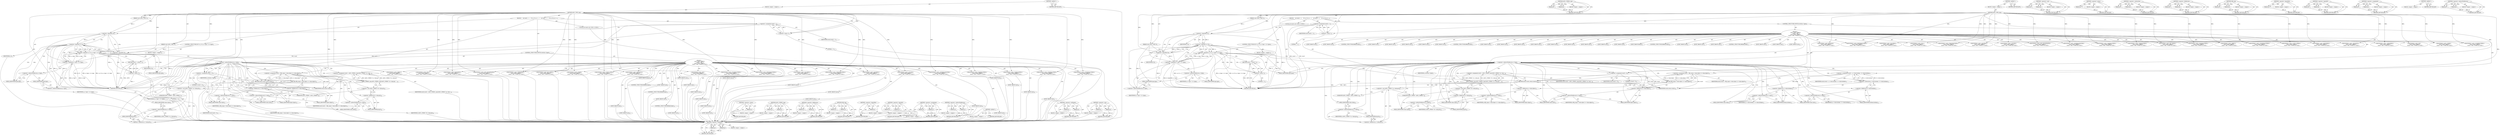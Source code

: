 digraph "&lt;operator&gt;.indirectFieldAccess" {
vulnerable_158 [label=<(METHOD,&lt;operator&gt;.notEquals)>];
vulnerable_159 [label=<(PARAM,p1)>];
vulnerable_160 [label=<(PARAM,p2)>];
vulnerable_161 [label=<(BLOCK,&lt;empty&gt;,&lt;empty&gt;)>];
vulnerable_162 [label=<(METHOD_RETURN,ANY)>];
vulnerable_183 [label=<(METHOD,&lt;operator&gt;.cast)>];
vulnerable_184 [label=<(PARAM,p1)>];
vulnerable_185 [label=<(PARAM,p2)>];
vulnerable_186 [label=<(BLOCK,&lt;empty&gt;,&lt;empty&gt;)>];
vulnerable_187 [label=<(METHOD_RETURN,ANY)>];
vulnerable_6 [label=<(METHOD,&lt;global&gt;)<SUB>1</SUB>>];
vulnerable_7 [label=<(BLOCK,&lt;empty&gt;,&lt;empty&gt;)<SUB>1</SUB>>];
vulnerable_8 [label=<(METHOD,ASN1_TYPE_cmp)<SUB>1</SUB>>];
vulnerable_9 [label=<(PARAM,const ASN1_TYPE *a)<SUB>1</SUB>>];
vulnerable_10 [label=<(PARAM,const ASN1_TYPE *b)<SUB>1</SUB>>];
vulnerable_11 [label=<(BLOCK,{
    int result = -1;

    if (!a || !b || a-&gt;...,{
    int result = -1;

    if (!a || !b || a-&gt;...)<SUB>2</SUB>>];
vulnerable_12 [label="<(LOCAL,int result: int)<SUB>3</SUB>>"];
vulnerable_13 [label=<(&lt;operator&gt;.assignment,result = -1)<SUB>3</SUB>>];
vulnerable_14 [label=<(IDENTIFIER,result,result = -1)<SUB>3</SUB>>];
vulnerable_15 [label=<(&lt;operator&gt;.minus,-1)<SUB>3</SUB>>];
vulnerable_16 [label=<(LITERAL,1,-1)<SUB>3</SUB>>];
vulnerable_17 [label=<(CONTROL_STRUCTURE,IF,if (!a || !b || a-&gt;type != b-&gt;type))<SUB>5</SUB>>];
vulnerable_18 [label=<(&lt;operator&gt;.logicalOr,!a || !b || a-&gt;type != b-&gt;type)<SUB>5</SUB>>];
vulnerable_19 [label=<(&lt;operator&gt;.logicalOr,!a || !b)<SUB>5</SUB>>];
vulnerable_20 [label=<(&lt;operator&gt;.logicalNot,!a)<SUB>5</SUB>>];
vulnerable_21 [label=<(IDENTIFIER,a,!a)<SUB>5</SUB>>];
vulnerable_22 [label=<(&lt;operator&gt;.logicalNot,!b)<SUB>5</SUB>>];
vulnerable_23 [label=<(IDENTIFIER,b,!b)<SUB>5</SUB>>];
vulnerable_24 [label=<(&lt;operator&gt;.notEquals,a-&gt;type != b-&gt;type)<SUB>5</SUB>>];
vulnerable_25 [label=<(&lt;operator&gt;.indirectFieldAccess,a-&gt;type)<SUB>5</SUB>>];
vulnerable_26 [label=<(IDENTIFIER,a,a-&gt;type != b-&gt;type)<SUB>5</SUB>>];
vulnerable_27 [label=<(FIELD_IDENTIFIER,type,type)<SUB>5</SUB>>];
vulnerable_28 [label=<(&lt;operator&gt;.indirectFieldAccess,b-&gt;type)<SUB>5</SUB>>];
vulnerable_29 [label=<(IDENTIFIER,b,a-&gt;type != b-&gt;type)<SUB>5</SUB>>];
vulnerable_30 [label=<(FIELD_IDENTIFIER,type,type)<SUB>5</SUB>>];
vulnerable_31 [label=<(BLOCK,&lt;empty&gt;,&lt;empty&gt;)<SUB>6</SUB>>];
vulnerable_32 [label=<(RETURN,return -1;,return -1;)<SUB>6</SUB>>];
vulnerable_33 [label=<(&lt;operator&gt;.minus,-1)<SUB>6</SUB>>];
vulnerable_34 [label=<(LITERAL,1,-1)<SUB>6</SUB>>];
vulnerable_35 [label=<(CONTROL_STRUCTURE,SWITCH,switch(a-&gt;type))<SUB>8</SUB>>];
vulnerable_36 [label=<(&lt;operator&gt;.indirectFieldAccess,a-&gt;type)<SUB>8</SUB>>];
vulnerable_37 [label=<(IDENTIFIER,a,switch(a-&gt;type))<SUB>8</SUB>>];
vulnerable_38 [label=<(FIELD_IDENTIFIER,type,type)<SUB>8</SUB>>];
vulnerable_39 [label="<(BLOCK,{
     case V_ASN1_OBJECT:
         result = OB...,{
     case V_ASN1_OBJECT:
         result = OB...)<SUB>8</SUB>>"];
vulnerable_40 [label=<(JUMP_TARGET,case)<SUB>9</SUB>>];
vulnerable_41 [label="<(IDENTIFIER,V_ASN1_OBJECT,{
     case V_ASN1_OBJECT:
         result = OB...)<SUB>9</SUB>>"];
vulnerable_42 [label=<(&lt;operator&gt;.assignment,result = OBJ_cmp(a-&gt;value.object, b-&gt;value.object))<SUB>10</SUB>>];
vulnerable_43 [label=<(IDENTIFIER,result,result = OBJ_cmp(a-&gt;value.object, b-&gt;value.object))<SUB>10</SUB>>];
vulnerable_44 [label=<(OBJ_cmp,OBJ_cmp(a-&gt;value.object, b-&gt;value.object))<SUB>10</SUB>>];
vulnerable_45 [label=<(&lt;operator&gt;.fieldAccess,a-&gt;value.object)<SUB>10</SUB>>];
vulnerable_46 [label=<(&lt;operator&gt;.indirectFieldAccess,a-&gt;value)<SUB>10</SUB>>];
vulnerable_47 [label=<(IDENTIFIER,a,OBJ_cmp(a-&gt;value.object, b-&gt;value.object))<SUB>10</SUB>>];
vulnerable_48 [label=<(FIELD_IDENTIFIER,value,value)<SUB>10</SUB>>];
vulnerable_49 [label=<(FIELD_IDENTIFIER,object,object)<SUB>10</SUB>>];
vulnerable_50 [label=<(&lt;operator&gt;.fieldAccess,b-&gt;value.object)<SUB>10</SUB>>];
vulnerable_51 [label=<(&lt;operator&gt;.indirectFieldAccess,b-&gt;value)<SUB>10</SUB>>];
vulnerable_52 [label=<(IDENTIFIER,b,OBJ_cmp(a-&gt;value.object, b-&gt;value.object))<SUB>10</SUB>>];
vulnerable_53 [label=<(FIELD_IDENTIFIER,value,value)<SUB>10</SUB>>];
vulnerable_54 [label=<(FIELD_IDENTIFIER,object,object)<SUB>10</SUB>>];
vulnerable_55 [label=<(CONTROL_STRUCTURE,BREAK,break;)<SUB>11</SUB>>];
vulnerable_56 [label=<(JUMP_TARGET,case)<SUB>12</SUB>>];
vulnerable_57 [label="<(IDENTIFIER,V_ASN1_NULL,{
     case V_ASN1_OBJECT:
         result = OB...)<SUB>12</SUB>>"];
vulnerable_58 [label=<(&lt;operator&gt;.assignment,result = 0)<SUB>13</SUB>>];
vulnerable_59 [label=<(IDENTIFIER,result,result = 0)<SUB>13</SUB>>];
vulnerable_60 [label=<(LITERAL,0,result = 0)<SUB>13</SUB>>];
vulnerable_61 [label=<(CONTROL_STRUCTURE,BREAK,break;)<SUB>14</SUB>>];
vulnerable_62 [label=<(JUMP_TARGET,case)<SUB>15</SUB>>];
vulnerable_63 [label="<(IDENTIFIER,V_ASN1_NEG_ENUMERATED,{
     case V_ASN1_OBJECT:
         result = OB...)<SUB>15</SUB>>"];
vulnerable_64 [label=<(JUMP_TARGET,case)<SUB>16</SUB>>];
vulnerable_65 [label="<(IDENTIFIER,V_ASN1_BIT_STRING,{
     case V_ASN1_OBJECT:
         result = OB...)<SUB>16</SUB>>"];
vulnerable_66 [label=<(JUMP_TARGET,case)<SUB>17</SUB>>];
vulnerable_67 [label="<(IDENTIFIER,V_ASN1_OCTET_STRING,{
     case V_ASN1_OBJECT:
         result = OB...)<SUB>17</SUB>>"];
vulnerable_68 [label=<(JUMP_TARGET,case)<SUB>18</SUB>>];
vulnerable_69 [label="<(IDENTIFIER,V_ASN1_SEQUENCE,{
     case V_ASN1_OBJECT:
         result = OB...)<SUB>18</SUB>>"];
vulnerable_70 [label=<(JUMP_TARGET,case)<SUB>19</SUB>>];
vulnerable_71 [label="<(IDENTIFIER,V_ASN1_SET,{
     case V_ASN1_OBJECT:
         result = OB...)<SUB>19</SUB>>"];
vulnerable_72 [label=<(JUMP_TARGET,case)<SUB>20</SUB>>];
vulnerable_73 [label="<(IDENTIFIER,V_ASN1_NUMERICSTRING,{
     case V_ASN1_OBJECT:
         result = OB...)<SUB>20</SUB>>"];
vulnerable_74 [label=<(JUMP_TARGET,case)<SUB>21</SUB>>];
vulnerable_75 [label="<(IDENTIFIER,V_ASN1_PRINTABLESTRING,{
     case V_ASN1_OBJECT:
         result = OB...)<SUB>21</SUB>>"];
vulnerable_76 [label=<(JUMP_TARGET,case)<SUB>22</SUB>>];
vulnerable_77 [label="<(IDENTIFIER,V_ASN1_T61STRING,{
     case V_ASN1_OBJECT:
         result = OB...)<SUB>22</SUB>>"];
vulnerable_78 [label=<(JUMP_TARGET,case)<SUB>23</SUB>>];
vulnerable_79 [label="<(IDENTIFIER,V_ASN1_VIDEOTEXSTRING,{
     case V_ASN1_OBJECT:
         result = OB...)<SUB>23</SUB>>"];
vulnerable_80 [label=<(JUMP_TARGET,case)<SUB>24</SUB>>];
vulnerable_81 [label="<(IDENTIFIER,V_ASN1_IA5STRING,{
     case V_ASN1_OBJECT:
         result = OB...)<SUB>24</SUB>>"];
vulnerable_82 [label=<(JUMP_TARGET,case)<SUB>25</SUB>>];
vulnerable_83 [label="<(IDENTIFIER,V_ASN1_UTCTIME,{
     case V_ASN1_OBJECT:
         result = OB...)<SUB>25</SUB>>"];
vulnerable_84 [label=<(JUMP_TARGET,case)<SUB>26</SUB>>];
vulnerable_85 [label="<(IDENTIFIER,V_ASN1_GENERALIZEDTIME,{
     case V_ASN1_OBJECT:
         result = OB...)<SUB>26</SUB>>"];
vulnerable_86 [label=<(JUMP_TARGET,case)<SUB>27</SUB>>];
vulnerable_87 [label="<(IDENTIFIER,V_ASN1_GRAPHICSTRING,{
     case V_ASN1_OBJECT:
         result = OB...)<SUB>27</SUB>>"];
vulnerable_88 [label=<(JUMP_TARGET,case)<SUB>28</SUB>>];
vulnerable_89 [label="<(IDENTIFIER,V_ASN1_VISIBLESTRING,{
     case V_ASN1_OBJECT:
         result = OB...)<SUB>28</SUB>>"];
vulnerable_90 [label=<(JUMP_TARGET,case)<SUB>29</SUB>>];
vulnerable_91 [label="<(IDENTIFIER,V_ASN1_GENERALSTRING,{
     case V_ASN1_OBJECT:
         result = OB...)<SUB>29</SUB>>"];
vulnerable_92 [label=<(JUMP_TARGET,case)<SUB>30</SUB>>];
vulnerable_93 [label="<(IDENTIFIER,V_ASN1_UNIVERSALSTRING,{
     case V_ASN1_OBJECT:
         result = OB...)<SUB>30</SUB>>"];
vulnerable_94 [label=<(JUMP_TARGET,case)<SUB>31</SUB>>];
vulnerable_95 [label="<(IDENTIFIER,V_ASN1_BMPSTRING,{
     case V_ASN1_OBJECT:
         result = OB...)<SUB>31</SUB>>"];
vulnerable_96 [label=<(JUMP_TARGET,case)<SUB>32</SUB>>];
vulnerable_97 [label="<(IDENTIFIER,V_ASN1_UTF8STRING,{
     case V_ASN1_OBJECT:
         result = OB...)<SUB>32</SUB>>"];
vulnerable_98 [label=<(JUMP_TARGET,case)<SUB>33</SUB>>];
vulnerable_99 [label="<(IDENTIFIER,V_ASN1_OTHER,{
     case V_ASN1_OBJECT:
         result = OB...)<SUB>33</SUB>>"];
vulnerable_100 [label=<(JUMP_TARGET,default)<SUB>34</SUB>>];
vulnerable_101 [label=<(&lt;operator&gt;.assignment,result = ASN1_STRING_cmp((ASN1_STRING *)a-&gt;valu...)<SUB>35</SUB>>];
vulnerable_102 [label=<(IDENTIFIER,result,result = ASN1_STRING_cmp((ASN1_STRING *)a-&gt;valu...)<SUB>35</SUB>>];
vulnerable_103 [label=<(ASN1_STRING_cmp,ASN1_STRING_cmp((ASN1_STRING *)a-&gt;value.ptr,
  ...)<SUB>35</SUB>>];
vulnerable_104 [label=<(&lt;operator&gt;.cast,(ASN1_STRING *)a-&gt;value.ptr)<SUB>35</SUB>>];
vulnerable_105 [label=<(UNKNOWN,ASN1_STRING *,ASN1_STRING *)<SUB>35</SUB>>];
vulnerable_106 [label=<(&lt;operator&gt;.fieldAccess,a-&gt;value.ptr)<SUB>35</SUB>>];
vulnerable_107 [label=<(&lt;operator&gt;.indirectFieldAccess,a-&gt;value)<SUB>35</SUB>>];
vulnerable_108 [label=<(IDENTIFIER,a,(ASN1_STRING *)a-&gt;value.ptr)<SUB>35</SUB>>];
vulnerable_109 [label=<(FIELD_IDENTIFIER,value,value)<SUB>35</SUB>>];
vulnerable_110 [label=<(FIELD_IDENTIFIER,ptr,ptr)<SUB>35</SUB>>];
vulnerable_111 [label=<(&lt;operator&gt;.cast,(ASN1_STRING *)b-&gt;value.ptr)<SUB>36</SUB>>];
vulnerable_112 [label=<(UNKNOWN,ASN1_STRING *,ASN1_STRING *)<SUB>36</SUB>>];
vulnerable_113 [label=<(&lt;operator&gt;.fieldAccess,b-&gt;value.ptr)<SUB>36</SUB>>];
vulnerable_114 [label=<(&lt;operator&gt;.indirectFieldAccess,b-&gt;value)<SUB>36</SUB>>];
vulnerable_115 [label=<(IDENTIFIER,b,(ASN1_STRING *)b-&gt;value.ptr)<SUB>36</SUB>>];
vulnerable_116 [label=<(FIELD_IDENTIFIER,value,value)<SUB>36</SUB>>];
vulnerable_117 [label=<(FIELD_IDENTIFIER,ptr,ptr)<SUB>36</SUB>>];
vulnerable_118 [label=<(CONTROL_STRUCTURE,BREAK,break;)<SUB>37</SUB>>];
vulnerable_119 [label=<(RETURN,return result;,return result;)<SUB>40</SUB>>];
vulnerable_120 [label=<(IDENTIFIER,result,return result;)<SUB>40</SUB>>];
vulnerable_121 [label=<(METHOD_RETURN,int)<SUB>1</SUB>>];
vulnerable_123 [label=<(METHOD_RETURN,ANY)<SUB>1</SUB>>];
vulnerable_145 [label=<(METHOD,&lt;operator&gt;.minus)>];
vulnerable_146 [label=<(PARAM,p1)>];
vulnerable_147 [label=<(BLOCK,&lt;empty&gt;,&lt;empty&gt;)>];
vulnerable_148 [label=<(METHOD_RETURN,ANY)>];
vulnerable_178 [label=<(METHOD,ASN1_STRING_cmp)>];
vulnerable_179 [label=<(PARAM,p1)>];
vulnerable_180 [label=<(PARAM,p2)>];
vulnerable_181 [label=<(BLOCK,&lt;empty&gt;,&lt;empty&gt;)>];
vulnerable_182 [label=<(METHOD_RETURN,ANY)>];
vulnerable_173 [label=<(METHOD,&lt;operator&gt;.fieldAccess)>];
vulnerable_174 [label=<(PARAM,p1)>];
vulnerable_175 [label=<(PARAM,p2)>];
vulnerable_176 [label=<(BLOCK,&lt;empty&gt;,&lt;empty&gt;)>];
vulnerable_177 [label=<(METHOD_RETURN,ANY)>];
vulnerable_168 [label=<(METHOD,OBJ_cmp)>];
vulnerable_169 [label=<(PARAM,p1)>];
vulnerable_170 [label=<(PARAM,p2)>];
vulnerable_171 [label=<(BLOCK,&lt;empty&gt;,&lt;empty&gt;)>];
vulnerable_172 [label=<(METHOD_RETURN,ANY)>];
vulnerable_154 [label=<(METHOD,&lt;operator&gt;.logicalNot)>];
vulnerable_155 [label=<(PARAM,p1)>];
vulnerable_156 [label=<(BLOCK,&lt;empty&gt;,&lt;empty&gt;)>];
vulnerable_157 [label=<(METHOD_RETURN,ANY)>];
vulnerable_149 [label=<(METHOD,&lt;operator&gt;.logicalOr)>];
vulnerable_150 [label=<(PARAM,p1)>];
vulnerable_151 [label=<(PARAM,p2)>];
vulnerable_152 [label=<(BLOCK,&lt;empty&gt;,&lt;empty&gt;)>];
vulnerable_153 [label=<(METHOD_RETURN,ANY)>];
vulnerable_140 [label=<(METHOD,&lt;operator&gt;.assignment)>];
vulnerable_141 [label=<(PARAM,p1)>];
vulnerable_142 [label=<(PARAM,p2)>];
vulnerable_143 [label=<(BLOCK,&lt;empty&gt;,&lt;empty&gt;)>];
vulnerable_144 [label=<(METHOD_RETURN,ANY)>];
vulnerable_134 [label=<(METHOD,&lt;global&gt;)<SUB>1</SUB>>];
vulnerable_135 [label=<(BLOCK,&lt;empty&gt;,&lt;empty&gt;)>];
vulnerable_136 [label=<(METHOD_RETURN,ANY)>];
vulnerable_163 [label=<(METHOD,&lt;operator&gt;.indirectFieldAccess)>];
vulnerable_164 [label=<(PARAM,p1)>];
vulnerable_165 [label=<(PARAM,p2)>];
vulnerable_166 [label=<(BLOCK,&lt;empty&gt;,&lt;empty&gt;)>];
vulnerable_167 [label=<(METHOD_RETURN,ANY)>];
fixed_174 [label=<(METHOD,&lt;operator&gt;.notEquals)>];
fixed_175 [label=<(PARAM,p1)>];
fixed_176 [label=<(PARAM,p2)>];
fixed_177 [label=<(BLOCK,&lt;empty&gt;,&lt;empty&gt;)>];
fixed_178 [label=<(METHOD_RETURN,ANY)>];
fixed_199 [label=<(METHOD,ASN1_STRING_cmp)>];
fixed_200 [label=<(PARAM,p1)>];
fixed_201 [label=<(PARAM,p2)>];
fixed_202 [label=<(BLOCK,&lt;empty&gt;,&lt;empty&gt;)>];
fixed_203 [label=<(METHOD_RETURN,ANY)>];
fixed_6 [label=<(METHOD,&lt;global&gt;)<SUB>1</SUB>>];
fixed_7 [label=<(BLOCK,&lt;empty&gt;,&lt;empty&gt;)<SUB>1</SUB>>];
fixed_8 [label=<(METHOD,ASN1_TYPE_cmp)<SUB>1</SUB>>];
fixed_9 [label=<(PARAM,const ASN1_TYPE *a)<SUB>1</SUB>>];
fixed_10 [label=<(PARAM,const ASN1_TYPE *b)<SUB>1</SUB>>];
fixed_11 [label=<(BLOCK,{
    int result = -1;

    if (!a || !b || a-&gt;...,{
    int result = -1;

    if (!a || !b || a-&gt;...)<SUB>2</SUB>>];
fixed_12 [label="<(LOCAL,int result: int)<SUB>3</SUB>>"];
fixed_13 [label=<(&lt;operator&gt;.assignment,result = -1)<SUB>3</SUB>>];
fixed_14 [label=<(IDENTIFIER,result,result = -1)<SUB>3</SUB>>];
fixed_15 [label=<(&lt;operator&gt;.minus,-1)<SUB>3</SUB>>];
fixed_16 [label=<(LITERAL,1,-1)<SUB>3</SUB>>];
fixed_17 [label=<(CONTROL_STRUCTURE,IF,if (!a || !b || a-&gt;type != b-&gt;type))<SUB>5</SUB>>];
fixed_18 [label=<(&lt;operator&gt;.logicalOr,!a || !b || a-&gt;type != b-&gt;type)<SUB>5</SUB>>];
fixed_19 [label=<(&lt;operator&gt;.logicalOr,!a || !b)<SUB>5</SUB>>];
fixed_20 [label=<(&lt;operator&gt;.logicalNot,!a)<SUB>5</SUB>>];
fixed_21 [label=<(IDENTIFIER,a,!a)<SUB>5</SUB>>];
fixed_22 [label=<(&lt;operator&gt;.logicalNot,!b)<SUB>5</SUB>>];
fixed_23 [label=<(IDENTIFIER,b,!b)<SUB>5</SUB>>];
fixed_24 [label=<(&lt;operator&gt;.notEquals,a-&gt;type != b-&gt;type)<SUB>5</SUB>>];
fixed_25 [label=<(&lt;operator&gt;.indirectFieldAccess,a-&gt;type)<SUB>5</SUB>>];
fixed_26 [label=<(IDENTIFIER,a,a-&gt;type != b-&gt;type)<SUB>5</SUB>>];
fixed_27 [label=<(FIELD_IDENTIFIER,type,type)<SUB>5</SUB>>];
fixed_28 [label=<(&lt;operator&gt;.indirectFieldAccess,b-&gt;type)<SUB>5</SUB>>];
fixed_29 [label=<(IDENTIFIER,b,a-&gt;type != b-&gt;type)<SUB>5</SUB>>];
fixed_30 [label=<(FIELD_IDENTIFIER,type,type)<SUB>5</SUB>>];
fixed_31 [label=<(BLOCK,&lt;empty&gt;,&lt;empty&gt;)<SUB>6</SUB>>];
fixed_32 [label=<(RETURN,return -1;,return -1;)<SUB>6</SUB>>];
fixed_33 [label=<(&lt;operator&gt;.minus,-1)<SUB>6</SUB>>];
fixed_34 [label=<(LITERAL,1,-1)<SUB>6</SUB>>];
fixed_35 [label=<(CONTROL_STRUCTURE,SWITCH,switch(a-&gt;type))<SUB>8</SUB>>];
fixed_36 [label=<(&lt;operator&gt;.indirectFieldAccess,a-&gt;type)<SUB>8</SUB>>];
fixed_37 [label=<(IDENTIFIER,a,switch(a-&gt;type))<SUB>8</SUB>>];
fixed_38 [label=<(FIELD_IDENTIFIER,type,type)<SUB>8</SUB>>];
fixed_39 [label="<(BLOCK,{
     case V_ASN1_OBJECT:
         result = OB...,{
     case V_ASN1_OBJECT:
         result = OB...)<SUB>8</SUB>>"];
fixed_40 [label=<(JUMP_TARGET,case)<SUB>9</SUB>>];
fixed_41 [label="<(IDENTIFIER,V_ASN1_OBJECT,{
     case V_ASN1_OBJECT:
         result = OB...)<SUB>9</SUB>>"];
fixed_42 [label=<(&lt;operator&gt;.assignment,result = OBJ_cmp(a-&gt;value.object, b-&gt;value.object))<SUB>10</SUB>>];
fixed_43 [label=<(IDENTIFIER,result,result = OBJ_cmp(a-&gt;value.object, b-&gt;value.object))<SUB>10</SUB>>];
fixed_44 [label=<(OBJ_cmp,OBJ_cmp(a-&gt;value.object, b-&gt;value.object))<SUB>10</SUB>>];
fixed_45 [label=<(&lt;operator&gt;.fieldAccess,a-&gt;value.object)<SUB>10</SUB>>];
fixed_46 [label=<(&lt;operator&gt;.indirectFieldAccess,a-&gt;value)<SUB>10</SUB>>];
fixed_47 [label=<(IDENTIFIER,a,OBJ_cmp(a-&gt;value.object, b-&gt;value.object))<SUB>10</SUB>>];
fixed_48 [label=<(FIELD_IDENTIFIER,value,value)<SUB>10</SUB>>];
fixed_49 [label=<(FIELD_IDENTIFIER,object,object)<SUB>10</SUB>>];
fixed_50 [label=<(&lt;operator&gt;.fieldAccess,b-&gt;value.object)<SUB>10</SUB>>];
fixed_51 [label=<(&lt;operator&gt;.indirectFieldAccess,b-&gt;value)<SUB>10</SUB>>];
fixed_52 [label=<(IDENTIFIER,b,OBJ_cmp(a-&gt;value.object, b-&gt;value.object))<SUB>10</SUB>>];
fixed_53 [label=<(FIELD_IDENTIFIER,value,value)<SUB>10</SUB>>];
fixed_54 [label=<(FIELD_IDENTIFIER,object,object)<SUB>10</SUB>>];
fixed_55 [label=<(CONTROL_STRUCTURE,BREAK,break;)<SUB>11</SUB>>];
fixed_56 [label=<(JUMP_TARGET,case)<SUB>12</SUB>>];
fixed_57 [label="<(IDENTIFIER,V_ASN1_BOOLEAN,{
     case V_ASN1_OBJECT:
         result = OB...)<SUB>12</SUB>>"];
fixed_58 [label=<(&lt;operator&gt;.assignment,result = a-&gt;value.boolean - b-&gt;value.boolean)<SUB>13</SUB>>];
fixed_59 [label=<(IDENTIFIER,result,result = a-&gt;value.boolean - b-&gt;value.boolean)<SUB>13</SUB>>];
fixed_60 [label=<(&lt;operator&gt;.subtraction,a-&gt;value.boolean - b-&gt;value.boolean)<SUB>13</SUB>>];
fixed_61 [label=<(&lt;operator&gt;.fieldAccess,a-&gt;value.boolean)<SUB>13</SUB>>];
fixed_62 [label=<(&lt;operator&gt;.indirectFieldAccess,a-&gt;value)<SUB>13</SUB>>];
fixed_63 [label=<(IDENTIFIER,a,a-&gt;value.boolean - b-&gt;value.boolean)<SUB>13</SUB>>];
fixed_64 [label=<(FIELD_IDENTIFIER,value,value)<SUB>13</SUB>>];
fixed_65 [label=<(FIELD_IDENTIFIER,boolean,boolean)<SUB>13</SUB>>];
fixed_66 [label=<(&lt;operator&gt;.fieldAccess,b-&gt;value.boolean)<SUB>13</SUB>>];
fixed_67 [label=<(&lt;operator&gt;.indirectFieldAccess,b-&gt;value)<SUB>13</SUB>>];
fixed_68 [label=<(IDENTIFIER,b,a-&gt;value.boolean - b-&gt;value.boolean)<SUB>13</SUB>>];
fixed_69 [label=<(FIELD_IDENTIFIER,value,value)<SUB>13</SUB>>];
fixed_70 [label=<(FIELD_IDENTIFIER,boolean,boolean)<SUB>13</SUB>>];
fixed_71 [label=<(CONTROL_STRUCTURE,BREAK,break;)<SUB>14</SUB>>];
fixed_72 [label=<(JUMP_TARGET,case)<SUB>15</SUB>>];
fixed_73 [label="<(IDENTIFIER,V_ASN1_NULL,{
     case V_ASN1_OBJECT:
         result = OB...)<SUB>15</SUB>>"];
fixed_74 [label=<(&lt;operator&gt;.assignment,result = 0)<SUB>16</SUB>>];
fixed_75 [label=<(IDENTIFIER,result,result = 0)<SUB>16</SUB>>];
fixed_76 [label=<(LITERAL,0,result = 0)<SUB>16</SUB>>];
fixed_77 [label=<(CONTROL_STRUCTURE,BREAK,break;)<SUB>17</SUB>>];
fixed_78 [label=<(JUMP_TARGET,case)<SUB>18</SUB>>];
fixed_79 [label="<(IDENTIFIER,V_ASN1_NEG_ENUMERATED,{
     case V_ASN1_OBJECT:
         result = OB...)<SUB>18</SUB>>"];
fixed_80 [label=<(JUMP_TARGET,case)<SUB>19</SUB>>];
fixed_81 [label="<(IDENTIFIER,V_ASN1_BIT_STRING,{
     case V_ASN1_OBJECT:
         result = OB...)<SUB>19</SUB>>"];
fixed_82 [label=<(JUMP_TARGET,case)<SUB>20</SUB>>];
fixed_83 [label="<(IDENTIFIER,V_ASN1_OCTET_STRING,{
     case V_ASN1_OBJECT:
         result = OB...)<SUB>20</SUB>>"];
fixed_84 [label=<(JUMP_TARGET,case)<SUB>21</SUB>>];
fixed_85 [label="<(IDENTIFIER,V_ASN1_SEQUENCE,{
     case V_ASN1_OBJECT:
         result = OB...)<SUB>21</SUB>>"];
fixed_86 [label=<(JUMP_TARGET,case)<SUB>22</SUB>>];
fixed_87 [label="<(IDENTIFIER,V_ASN1_SET,{
     case V_ASN1_OBJECT:
         result = OB...)<SUB>22</SUB>>"];
fixed_88 [label=<(JUMP_TARGET,case)<SUB>23</SUB>>];
fixed_89 [label="<(IDENTIFIER,V_ASN1_NUMERICSTRING,{
     case V_ASN1_OBJECT:
         result = OB...)<SUB>23</SUB>>"];
fixed_90 [label=<(JUMP_TARGET,case)<SUB>24</SUB>>];
fixed_91 [label="<(IDENTIFIER,V_ASN1_PRINTABLESTRING,{
     case V_ASN1_OBJECT:
         result = OB...)<SUB>24</SUB>>"];
fixed_92 [label=<(JUMP_TARGET,case)<SUB>25</SUB>>];
fixed_93 [label="<(IDENTIFIER,V_ASN1_T61STRING,{
     case V_ASN1_OBJECT:
         result = OB...)<SUB>25</SUB>>"];
fixed_94 [label=<(JUMP_TARGET,case)<SUB>26</SUB>>];
fixed_95 [label="<(IDENTIFIER,V_ASN1_VIDEOTEXSTRING,{
     case V_ASN1_OBJECT:
         result = OB...)<SUB>26</SUB>>"];
fixed_96 [label=<(JUMP_TARGET,case)<SUB>27</SUB>>];
fixed_97 [label="<(IDENTIFIER,V_ASN1_IA5STRING,{
     case V_ASN1_OBJECT:
         result = OB...)<SUB>27</SUB>>"];
fixed_98 [label=<(JUMP_TARGET,case)<SUB>28</SUB>>];
fixed_99 [label="<(IDENTIFIER,V_ASN1_UTCTIME,{
     case V_ASN1_OBJECT:
         result = OB...)<SUB>28</SUB>>"];
fixed_100 [label=<(JUMP_TARGET,case)<SUB>29</SUB>>];
fixed_101 [label="<(IDENTIFIER,V_ASN1_GENERALIZEDTIME,{
     case V_ASN1_OBJECT:
         result = OB...)<SUB>29</SUB>>"];
fixed_102 [label=<(JUMP_TARGET,case)<SUB>30</SUB>>];
fixed_103 [label="<(IDENTIFIER,V_ASN1_GRAPHICSTRING,{
     case V_ASN1_OBJECT:
         result = OB...)<SUB>30</SUB>>"];
fixed_104 [label=<(JUMP_TARGET,case)<SUB>31</SUB>>];
fixed_105 [label="<(IDENTIFIER,V_ASN1_VISIBLESTRING,{
     case V_ASN1_OBJECT:
         result = OB...)<SUB>31</SUB>>"];
fixed_106 [label=<(JUMP_TARGET,case)<SUB>32</SUB>>];
fixed_107 [label="<(IDENTIFIER,V_ASN1_GENERALSTRING,{
     case V_ASN1_OBJECT:
         result = OB...)<SUB>32</SUB>>"];
fixed_108 [label=<(JUMP_TARGET,case)<SUB>33</SUB>>];
fixed_109 [label="<(IDENTIFIER,V_ASN1_UNIVERSALSTRING,{
     case V_ASN1_OBJECT:
         result = OB...)<SUB>33</SUB>>"];
fixed_110 [label=<(JUMP_TARGET,case)<SUB>34</SUB>>];
fixed_111 [label="<(IDENTIFIER,V_ASN1_BMPSTRING,{
     case V_ASN1_OBJECT:
         result = OB...)<SUB>34</SUB>>"];
fixed_112 [label=<(JUMP_TARGET,case)<SUB>35</SUB>>];
fixed_113 [label="<(IDENTIFIER,V_ASN1_UTF8STRING,{
     case V_ASN1_OBJECT:
         result = OB...)<SUB>35</SUB>>"];
fixed_114 [label=<(JUMP_TARGET,case)<SUB>36</SUB>>];
fixed_115 [label="<(IDENTIFIER,V_ASN1_OTHER,{
     case V_ASN1_OBJECT:
         result = OB...)<SUB>36</SUB>>"];
fixed_116 [label=<(JUMP_TARGET,default)<SUB>37</SUB>>];
fixed_117 [label=<(&lt;operator&gt;.assignment,result = ASN1_STRING_cmp((ASN1_STRING *)a-&gt;valu...)<SUB>38</SUB>>];
fixed_118 [label=<(IDENTIFIER,result,result = ASN1_STRING_cmp((ASN1_STRING *)a-&gt;valu...)<SUB>38</SUB>>];
fixed_119 [label=<(ASN1_STRING_cmp,ASN1_STRING_cmp((ASN1_STRING *)a-&gt;value.ptr,
  ...)<SUB>38</SUB>>];
fixed_120 [label=<(&lt;operator&gt;.cast,(ASN1_STRING *)a-&gt;value.ptr)<SUB>38</SUB>>];
fixed_121 [label=<(UNKNOWN,ASN1_STRING *,ASN1_STRING *)<SUB>38</SUB>>];
fixed_122 [label=<(&lt;operator&gt;.fieldAccess,a-&gt;value.ptr)<SUB>38</SUB>>];
fixed_123 [label=<(&lt;operator&gt;.indirectFieldAccess,a-&gt;value)<SUB>38</SUB>>];
fixed_124 [label=<(IDENTIFIER,a,(ASN1_STRING *)a-&gt;value.ptr)<SUB>38</SUB>>];
fixed_125 [label=<(FIELD_IDENTIFIER,value,value)<SUB>38</SUB>>];
fixed_126 [label=<(FIELD_IDENTIFIER,ptr,ptr)<SUB>38</SUB>>];
fixed_127 [label=<(&lt;operator&gt;.cast,(ASN1_STRING *)b-&gt;value.ptr)<SUB>39</SUB>>];
fixed_128 [label=<(UNKNOWN,ASN1_STRING *,ASN1_STRING *)<SUB>39</SUB>>];
fixed_129 [label=<(&lt;operator&gt;.fieldAccess,b-&gt;value.ptr)<SUB>39</SUB>>];
fixed_130 [label=<(&lt;operator&gt;.indirectFieldAccess,b-&gt;value)<SUB>39</SUB>>];
fixed_131 [label=<(IDENTIFIER,b,(ASN1_STRING *)b-&gt;value.ptr)<SUB>39</SUB>>];
fixed_132 [label=<(FIELD_IDENTIFIER,value,value)<SUB>39</SUB>>];
fixed_133 [label=<(FIELD_IDENTIFIER,ptr,ptr)<SUB>39</SUB>>];
fixed_134 [label=<(CONTROL_STRUCTURE,BREAK,break;)<SUB>40</SUB>>];
fixed_135 [label=<(RETURN,return result;,return result;)<SUB>43</SUB>>];
fixed_136 [label=<(IDENTIFIER,result,return result;)<SUB>43</SUB>>];
fixed_137 [label=<(METHOD_RETURN,int)<SUB>1</SUB>>];
fixed_139 [label=<(METHOD_RETURN,ANY)<SUB>1</SUB>>];
fixed_204 [label=<(METHOD,&lt;operator&gt;.cast)>];
fixed_205 [label=<(PARAM,p1)>];
fixed_206 [label=<(PARAM,p2)>];
fixed_207 [label=<(BLOCK,&lt;empty&gt;,&lt;empty&gt;)>];
fixed_208 [label=<(METHOD_RETURN,ANY)>];
fixed_161 [label=<(METHOD,&lt;operator&gt;.minus)>];
fixed_162 [label=<(PARAM,p1)>];
fixed_163 [label=<(BLOCK,&lt;empty&gt;,&lt;empty&gt;)>];
fixed_164 [label=<(METHOD_RETURN,ANY)>];
fixed_194 [label=<(METHOD,&lt;operator&gt;.subtraction)>];
fixed_195 [label=<(PARAM,p1)>];
fixed_196 [label=<(PARAM,p2)>];
fixed_197 [label=<(BLOCK,&lt;empty&gt;,&lt;empty&gt;)>];
fixed_198 [label=<(METHOD_RETURN,ANY)>];
fixed_189 [label=<(METHOD,&lt;operator&gt;.fieldAccess)>];
fixed_190 [label=<(PARAM,p1)>];
fixed_191 [label=<(PARAM,p2)>];
fixed_192 [label=<(BLOCK,&lt;empty&gt;,&lt;empty&gt;)>];
fixed_193 [label=<(METHOD_RETURN,ANY)>];
fixed_184 [label=<(METHOD,OBJ_cmp)>];
fixed_185 [label=<(PARAM,p1)>];
fixed_186 [label=<(PARAM,p2)>];
fixed_187 [label=<(BLOCK,&lt;empty&gt;,&lt;empty&gt;)>];
fixed_188 [label=<(METHOD_RETURN,ANY)>];
fixed_170 [label=<(METHOD,&lt;operator&gt;.logicalNot)>];
fixed_171 [label=<(PARAM,p1)>];
fixed_172 [label=<(BLOCK,&lt;empty&gt;,&lt;empty&gt;)>];
fixed_173 [label=<(METHOD_RETURN,ANY)>];
fixed_165 [label=<(METHOD,&lt;operator&gt;.logicalOr)>];
fixed_166 [label=<(PARAM,p1)>];
fixed_167 [label=<(PARAM,p2)>];
fixed_168 [label=<(BLOCK,&lt;empty&gt;,&lt;empty&gt;)>];
fixed_169 [label=<(METHOD_RETURN,ANY)>];
fixed_156 [label=<(METHOD,&lt;operator&gt;.assignment)>];
fixed_157 [label=<(PARAM,p1)>];
fixed_158 [label=<(PARAM,p2)>];
fixed_159 [label=<(BLOCK,&lt;empty&gt;,&lt;empty&gt;)>];
fixed_160 [label=<(METHOD_RETURN,ANY)>];
fixed_150 [label=<(METHOD,&lt;global&gt;)<SUB>1</SUB>>];
fixed_151 [label=<(BLOCK,&lt;empty&gt;,&lt;empty&gt;)>];
fixed_152 [label=<(METHOD_RETURN,ANY)>];
fixed_179 [label=<(METHOD,&lt;operator&gt;.indirectFieldAccess)>];
fixed_180 [label=<(PARAM,p1)>];
fixed_181 [label=<(PARAM,p2)>];
fixed_182 [label=<(BLOCK,&lt;empty&gt;,&lt;empty&gt;)>];
fixed_183 [label=<(METHOD_RETURN,ANY)>];
vulnerable_158 -> vulnerable_159  [key=0, label="AST: "];
vulnerable_158 -> vulnerable_159  [key=1, label="DDG: "];
vulnerable_158 -> vulnerable_161  [key=0, label="AST: "];
vulnerable_158 -> vulnerable_160  [key=0, label="AST: "];
vulnerable_158 -> vulnerable_160  [key=1, label="DDG: "];
vulnerable_158 -> vulnerable_162  [key=0, label="AST: "];
vulnerable_158 -> vulnerable_162  [key=1, label="CFG: "];
vulnerable_159 -> vulnerable_162  [key=0, label="DDG: p1"];
vulnerable_160 -> vulnerable_162  [key=0, label="DDG: p2"];
vulnerable_161 -> fixed_174  [key=0];
vulnerable_162 -> fixed_174  [key=0];
vulnerable_183 -> vulnerable_184  [key=0, label="AST: "];
vulnerable_183 -> vulnerable_184  [key=1, label="DDG: "];
vulnerable_183 -> vulnerable_186  [key=0, label="AST: "];
vulnerable_183 -> vulnerable_185  [key=0, label="AST: "];
vulnerable_183 -> vulnerable_185  [key=1, label="DDG: "];
vulnerable_183 -> vulnerable_187  [key=0, label="AST: "];
vulnerable_183 -> vulnerable_187  [key=1, label="CFG: "];
vulnerable_184 -> vulnerable_187  [key=0, label="DDG: p1"];
vulnerable_185 -> vulnerable_187  [key=0, label="DDG: p2"];
vulnerable_186 -> fixed_174  [key=0];
vulnerable_187 -> fixed_174  [key=0];
vulnerable_6 -> vulnerable_7  [key=0, label="AST: "];
vulnerable_6 -> vulnerable_123  [key=0, label="AST: "];
vulnerable_6 -> vulnerable_123  [key=1, label="CFG: "];
vulnerable_7 -> vulnerable_8  [key=0, label="AST: "];
vulnerable_8 -> vulnerable_9  [key=0, label="AST: "];
vulnerable_8 -> vulnerable_9  [key=1, label="DDG: "];
vulnerable_8 -> vulnerable_10  [key=0, label="AST: "];
vulnerable_8 -> vulnerable_10  [key=1, label="DDG: "];
vulnerable_8 -> vulnerable_11  [key=0, label="AST: "];
vulnerable_8 -> vulnerable_121  [key=0, label="AST: "];
vulnerable_8 -> vulnerable_15  [key=0, label="CFG: "];
vulnerable_8 -> vulnerable_15  [key=1, label="DDG: "];
vulnerable_8 -> vulnerable_120  [key=0, label="DDG: "];
vulnerable_8 -> vulnerable_41  [key=0, label="DDG: "];
vulnerable_8 -> vulnerable_57  [key=0, label="DDG: "];
vulnerable_8 -> vulnerable_58  [key=0, label="DDG: "];
vulnerable_8 -> vulnerable_63  [key=0, label="DDG: "];
vulnerable_8 -> vulnerable_65  [key=0, label="DDG: "];
vulnerable_8 -> vulnerable_67  [key=0, label="DDG: "];
vulnerable_8 -> vulnerable_69  [key=0, label="DDG: "];
vulnerable_8 -> vulnerable_71  [key=0, label="DDG: "];
vulnerable_8 -> vulnerable_73  [key=0, label="DDG: "];
vulnerable_8 -> vulnerable_75  [key=0, label="DDG: "];
vulnerable_8 -> vulnerable_77  [key=0, label="DDG: "];
vulnerable_8 -> vulnerable_79  [key=0, label="DDG: "];
vulnerable_8 -> vulnerable_81  [key=0, label="DDG: "];
vulnerable_8 -> vulnerable_83  [key=0, label="DDG: "];
vulnerable_8 -> vulnerable_85  [key=0, label="DDG: "];
vulnerable_8 -> vulnerable_87  [key=0, label="DDG: "];
vulnerable_8 -> vulnerable_89  [key=0, label="DDG: "];
vulnerable_8 -> vulnerable_91  [key=0, label="DDG: "];
vulnerable_8 -> vulnerable_93  [key=0, label="DDG: "];
vulnerable_8 -> vulnerable_95  [key=0, label="DDG: "];
vulnerable_8 -> vulnerable_97  [key=0, label="DDG: "];
vulnerable_8 -> vulnerable_99  [key=0, label="DDG: "];
vulnerable_8 -> vulnerable_20  [key=0, label="DDG: "];
vulnerable_8 -> vulnerable_22  [key=0, label="DDG: "];
vulnerable_8 -> vulnerable_33  [key=0, label="DDG: "];
vulnerable_9 -> vulnerable_20  [key=0, label="DDG: a"];
vulnerable_10 -> vulnerable_121  [key=0, label="DDG: b"];
vulnerable_10 -> vulnerable_24  [key=0, label="DDG: b"];
vulnerable_10 -> vulnerable_22  [key=0, label="DDG: b"];
vulnerable_11 -> vulnerable_12  [key=0, label="AST: "];
vulnerable_11 -> vulnerable_13  [key=0, label="AST: "];
vulnerable_11 -> vulnerable_17  [key=0, label="AST: "];
vulnerable_11 -> vulnerable_35  [key=0, label="AST: "];
vulnerable_11 -> vulnerable_119  [key=0, label="AST: "];
vulnerable_12 -> fixed_174  [key=0];
vulnerable_13 -> vulnerable_14  [key=0, label="AST: "];
vulnerable_13 -> vulnerable_15  [key=0, label="AST: "];
vulnerable_13 -> vulnerable_20  [key=0, label="CFG: "];
vulnerable_13 -> vulnerable_121  [key=0, label="DDG: result"];
vulnerable_13 -> vulnerable_121  [key=1, label="DDG: result = -1"];
vulnerable_14 -> fixed_174  [key=0];
vulnerable_15 -> vulnerable_16  [key=0, label="AST: "];
vulnerable_15 -> vulnerable_13  [key=0, label="CFG: "];
vulnerable_15 -> vulnerable_13  [key=1, label="DDG: 1"];
vulnerable_16 -> fixed_174  [key=0];
vulnerable_17 -> vulnerable_18  [key=0, label="AST: "];
vulnerable_17 -> vulnerable_31  [key=0, label="AST: "];
vulnerable_18 -> vulnerable_19  [key=0, label="AST: "];
vulnerable_18 -> vulnerable_24  [key=0, label="AST: "];
vulnerable_18 -> vulnerable_33  [key=0, label="CFG: "];
vulnerable_18 -> vulnerable_33  [key=1, label="CDG: "];
vulnerable_18 -> vulnerable_38  [key=0, label="CFG: "];
vulnerable_18 -> vulnerable_38  [key=1, label="CDG: "];
vulnerable_18 -> vulnerable_121  [key=0, label="DDG: !a || !b"];
vulnerable_18 -> vulnerable_121  [key=1, label="DDG: a-&gt;type != b-&gt;type"];
vulnerable_18 -> vulnerable_121  [key=2, label="DDG: !a || !b || a-&gt;type != b-&gt;type"];
vulnerable_18 -> vulnerable_119  [key=0, label="CDG: "];
vulnerable_18 -> vulnerable_36  [key=0, label="CDG: "];
vulnerable_18 -> vulnerable_32  [key=0, label="CDG: "];
vulnerable_19 -> vulnerable_20  [key=0, label="AST: "];
vulnerable_19 -> vulnerable_22  [key=0, label="AST: "];
vulnerable_19 -> vulnerable_18  [key=0, label="CFG: "];
vulnerable_19 -> vulnerable_18  [key=1, label="DDG: !a"];
vulnerable_19 -> vulnerable_18  [key=2, label="DDG: !b"];
vulnerable_19 -> vulnerable_27  [key=0, label="CFG: "];
vulnerable_19 -> vulnerable_27  [key=1, label="CDG: "];
vulnerable_19 -> vulnerable_121  [key=0, label="DDG: !a"];
vulnerable_19 -> vulnerable_121  [key=1, label="DDG: !b"];
vulnerable_19 -> vulnerable_30  [key=0, label="CDG: "];
vulnerable_19 -> vulnerable_25  [key=0, label="CDG: "];
vulnerable_19 -> vulnerable_24  [key=0, label="CDG: "];
vulnerable_19 -> vulnerable_28  [key=0, label="CDG: "];
vulnerable_20 -> vulnerable_21  [key=0, label="AST: "];
vulnerable_20 -> vulnerable_19  [key=0, label="CFG: "];
vulnerable_20 -> vulnerable_19  [key=1, label="DDG: a"];
vulnerable_20 -> vulnerable_22  [key=0, label="CFG: "];
vulnerable_20 -> vulnerable_22  [key=1, label="CDG: "];
vulnerable_20 -> vulnerable_121  [key=0, label="DDG: a"];
vulnerable_20 -> vulnerable_24  [key=0, label="DDG: a"];
vulnerable_21 -> fixed_174  [key=0];
vulnerable_22 -> vulnerable_23  [key=0, label="AST: "];
vulnerable_22 -> vulnerable_19  [key=0, label="CFG: "];
vulnerable_22 -> vulnerable_19  [key=1, label="DDG: b"];
vulnerable_22 -> vulnerable_121  [key=0, label="DDG: b"];
vulnerable_22 -> vulnerable_24  [key=0, label="DDG: b"];
vulnerable_23 -> fixed_174  [key=0];
vulnerable_24 -> vulnerable_25  [key=0, label="AST: "];
vulnerable_24 -> vulnerable_28  [key=0, label="AST: "];
vulnerable_24 -> vulnerable_18  [key=0, label="CFG: "];
vulnerable_24 -> vulnerable_18  [key=1, label="DDG: a-&gt;type"];
vulnerable_24 -> vulnerable_18  [key=2, label="DDG: b-&gt;type"];
vulnerable_24 -> vulnerable_121  [key=0, label="DDG: a-&gt;type"];
vulnerable_24 -> vulnerable_121  [key=1, label="DDG: b-&gt;type"];
vulnerable_25 -> vulnerable_26  [key=0, label="AST: "];
vulnerable_25 -> vulnerable_27  [key=0, label="AST: "];
vulnerable_25 -> vulnerable_30  [key=0, label="CFG: "];
vulnerable_26 -> fixed_174  [key=0];
vulnerable_27 -> vulnerable_25  [key=0, label="CFG: "];
vulnerable_28 -> vulnerable_29  [key=0, label="AST: "];
vulnerable_28 -> vulnerable_30  [key=0, label="AST: "];
vulnerable_28 -> vulnerable_24  [key=0, label="CFG: "];
vulnerable_29 -> fixed_174  [key=0];
vulnerable_30 -> vulnerable_28  [key=0, label="CFG: "];
vulnerable_31 -> vulnerable_32  [key=0, label="AST: "];
vulnerable_32 -> vulnerable_33  [key=0, label="AST: "];
vulnerable_32 -> vulnerable_121  [key=0, label="CFG: "];
vulnerable_32 -> vulnerable_121  [key=1, label="DDG: &lt;RET&gt;"];
vulnerable_33 -> vulnerable_34  [key=0, label="AST: "];
vulnerable_33 -> vulnerable_32  [key=0, label="CFG: "];
vulnerable_33 -> vulnerable_32  [key=1, label="DDG: -1"];
vulnerable_33 -> vulnerable_121  [key=0, label="DDG: -1"];
vulnerable_34 -> fixed_174  [key=0];
vulnerable_35 -> vulnerable_36  [key=0, label="AST: "];
vulnerable_35 -> vulnerable_39  [key=0, label="AST: "];
vulnerable_36 -> vulnerable_37  [key=0, label="AST: "];
vulnerable_36 -> vulnerable_38  [key=0, label="AST: "];
vulnerable_36 -> vulnerable_48  [key=0, label="CFG: "];
vulnerable_36 -> vulnerable_48  [key=1, label="CDG: "];
vulnerable_36 -> vulnerable_58  [key=0, label="CFG: "];
vulnerable_36 -> vulnerable_58  [key=1, label="CDG: "];
vulnerable_36 -> vulnerable_105  [key=0, label="CFG: "];
vulnerable_36 -> vulnerable_105  [key=1, label="CDG: "];
vulnerable_36 -> vulnerable_107  [key=0, label="CDG: "];
vulnerable_36 -> vulnerable_42  [key=0, label="CDG: "];
vulnerable_36 -> vulnerable_51  [key=0, label="CDG: "];
vulnerable_36 -> vulnerable_113  [key=0, label="CDG: "];
vulnerable_36 -> vulnerable_114  [key=0, label="CDG: "];
vulnerable_36 -> vulnerable_103  [key=0, label="CDG: "];
vulnerable_36 -> vulnerable_104  [key=0, label="CDG: "];
vulnerable_36 -> vulnerable_50  [key=0, label="CDG: "];
vulnerable_36 -> vulnerable_112  [key=0, label="CDG: "];
vulnerable_36 -> vulnerable_44  [key=0, label="CDG: "];
vulnerable_36 -> vulnerable_101  [key=0, label="CDG: "];
vulnerable_36 -> vulnerable_54  [key=0, label="CDG: "];
vulnerable_36 -> vulnerable_111  [key=0, label="CDG: "];
vulnerable_36 -> vulnerable_49  [key=0, label="CDG: "];
vulnerable_36 -> vulnerable_116  [key=0, label="CDG: "];
vulnerable_36 -> vulnerable_46  [key=0, label="CDG: "];
vulnerable_36 -> vulnerable_45  [key=0, label="CDG: "];
vulnerable_36 -> vulnerable_106  [key=0, label="CDG: "];
vulnerable_36 -> vulnerable_53  [key=0, label="CDG: "];
vulnerable_36 -> vulnerable_110  [key=0, label="CDG: "];
vulnerable_36 -> vulnerable_117  [key=0, label="CDG: "];
vulnerable_36 -> vulnerable_109  [key=0, label="CDG: "];
vulnerable_37 -> fixed_174  [key=0];
vulnerable_38 -> vulnerable_36  [key=0, label="CFG: "];
vulnerable_39 -> vulnerable_40  [key=0, label="AST: "];
vulnerable_39 -> vulnerable_41  [key=0, label="AST: "];
vulnerable_39 -> vulnerable_42  [key=0, label="AST: "];
vulnerable_39 -> vulnerable_55  [key=0, label="AST: "];
vulnerable_39 -> vulnerable_56  [key=0, label="AST: "];
vulnerable_39 -> vulnerable_57  [key=0, label="AST: "];
vulnerable_39 -> vulnerable_58  [key=0, label="AST: "];
vulnerable_39 -> vulnerable_61  [key=0, label="AST: "];
vulnerable_39 -> vulnerable_62  [key=0, label="AST: "];
vulnerable_39 -> vulnerable_63  [key=0, label="AST: "];
vulnerable_39 -> vulnerable_64  [key=0, label="AST: "];
vulnerable_39 -> vulnerable_65  [key=0, label="AST: "];
vulnerable_39 -> vulnerable_66  [key=0, label="AST: "];
vulnerable_39 -> vulnerable_67  [key=0, label="AST: "];
vulnerable_39 -> vulnerable_68  [key=0, label="AST: "];
vulnerable_39 -> vulnerable_69  [key=0, label="AST: "];
vulnerable_39 -> vulnerable_70  [key=0, label="AST: "];
vulnerable_39 -> vulnerable_71  [key=0, label="AST: "];
vulnerable_39 -> vulnerable_72  [key=0, label="AST: "];
vulnerable_39 -> vulnerable_73  [key=0, label="AST: "];
vulnerable_39 -> vulnerable_74  [key=0, label="AST: "];
vulnerable_39 -> vulnerable_75  [key=0, label="AST: "];
vulnerable_39 -> vulnerable_76  [key=0, label="AST: "];
vulnerable_39 -> vulnerable_77  [key=0, label="AST: "];
vulnerable_39 -> vulnerable_78  [key=0, label="AST: "];
vulnerable_39 -> vulnerable_79  [key=0, label="AST: "];
vulnerable_39 -> vulnerable_80  [key=0, label="AST: "];
vulnerable_39 -> vulnerable_81  [key=0, label="AST: "];
vulnerable_39 -> vulnerable_82  [key=0, label="AST: "];
vulnerable_39 -> vulnerable_83  [key=0, label="AST: "];
vulnerable_39 -> vulnerable_84  [key=0, label="AST: "];
vulnerable_39 -> vulnerable_85  [key=0, label="AST: "];
vulnerable_39 -> vulnerable_86  [key=0, label="AST: "];
vulnerable_39 -> vulnerable_87  [key=0, label="AST: "];
vulnerable_39 -> vulnerable_88  [key=0, label="AST: "];
vulnerable_39 -> vulnerable_89  [key=0, label="AST: "];
vulnerable_39 -> vulnerable_90  [key=0, label="AST: "];
vulnerable_39 -> vulnerable_91  [key=0, label="AST: "];
vulnerable_39 -> vulnerable_92  [key=0, label="AST: "];
vulnerable_39 -> vulnerable_93  [key=0, label="AST: "];
vulnerable_39 -> vulnerable_94  [key=0, label="AST: "];
vulnerable_39 -> vulnerable_95  [key=0, label="AST: "];
vulnerable_39 -> vulnerable_96  [key=0, label="AST: "];
vulnerable_39 -> vulnerable_97  [key=0, label="AST: "];
vulnerable_39 -> vulnerable_98  [key=0, label="AST: "];
vulnerable_39 -> vulnerable_99  [key=0, label="AST: "];
vulnerable_39 -> vulnerable_100  [key=0, label="AST: "];
vulnerable_39 -> vulnerable_101  [key=0, label="AST: "];
vulnerable_39 -> vulnerable_118  [key=0, label="AST: "];
vulnerable_40 -> fixed_174  [key=0];
vulnerable_41 -> fixed_174  [key=0];
vulnerable_42 -> vulnerable_43  [key=0, label="AST: "];
vulnerable_42 -> vulnerable_44  [key=0, label="AST: "];
vulnerable_42 -> vulnerable_119  [key=0, label="CFG: "];
vulnerable_42 -> vulnerable_120  [key=0, label="DDG: result"];
vulnerable_43 -> fixed_174  [key=0];
vulnerable_44 -> vulnerable_45  [key=0, label="AST: "];
vulnerable_44 -> vulnerable_50  [key=0, label="AST: "];
vulnerable_44 -> vulnerable_42  [key=0, label="CFG: "];
vulnerable_44 -> vulnerable_42  [key=1, label="DDG: a-&gt;value.object"];
vulnerable_44 -> vulnerable_42  [key=2, label="DDG: b-&gt;value.object"];
vulnerable_45 -> vulnerable_46  [key=0, label="AST: "];
vulnerable_45 -> vulnerable_49  [key=0, label="AST: "];
vulnerable_45 -> vulnerable_53  [key=0, label="CFG: "];
vulnerable_46 -> vulnerable_47  [key=0, label="AST: "];
vulnerable_46 -> vulnerable_48  [key=0, label="AST: "];
vulnerable_46 -> vulnerable_49  [key=0, label="CFG: "];
vulnerable_47 -> fixed_174  [key=0];
vulnerable_48 -> vulnerable_46  [key=0, label="CFG: "];
vulnerable_49 -> vulnerable_45  [key=0, label="CFG: "];
vulnerable_50 -> vulnerable_51  [key=0, label="AST: "];
vulnerable_50 -> vulnerable_54  [key=0, label="AST: "];
vulnerable_50 -> vulnerable_44  [key=0, label="CFG: "];
vulnerable_51 -> vulnerable_52  [key=0, label="AST: "];
vulnerable_51 -> vulnerable_53  [key=0, label="AST: "];
vulnerable_51 -> vulnerable_54  [key=0, label="CFG: "];
vulnerable_52 -> fixed_174  [key=0];
vulnerable_53 -> vulnerable_51  [key=0, label="CFG: "];
vulnerable_54 -> vulnerable_50  [key=0, label="CFG: "];
vulnerable_55 -> fixed_174  [key=0];
vulnerable_56 -> fixed_174  [key=0];
vulnerable_57 -> fixed_174  [key=0];
vulnerable_58 -> vulnerable_59  [key=0, label="AST: "];
vulnerable_58 -> vulnerable_60  [key=0, label="AST: "];
vulnerable_58 -> vulnerable_119  [key=0, label="CFG: "];
vulnerable_58 -> vulnerable_120  [key=0, label="DDG: result"];
vulnerable_59 -> fixed_174  [key=0];
vulnerable_60 -> fixed_174  [key=0];
vulnerable_61 -> fixed_174  [key=0];
vulnerable_62 -> fixed_174  [key=0];
vulnerable_63 -> fixed_174  [key=0];
vulnerable_64 -> fixed_174  [key=0];
vulnerable_65 -> fixed_174  [key=0];
vulnerable_66 -> fixed_174  [key=0];
vulnerable_67 -> fixed_174  [key=0];
vulnerable_68 -> fixed_174  [key=0];
vulnerable_69 -> fixed_174  [key=0];
vulnerable_70 -> fixed_174  [key=0];
vulnerable_71 -> fixed_174  [key=0];
vulnerable_72 -> fixed_174  [key=0];
vulnerable_73 -> fixed_174  [key=0];
vulnerable_74 -> fixed_174  [key=0];
vulnerable_75 -> fixed_174  [key=0];
vulnerable_76 -> fixed_174  [key=0];
vulnerable_77 -> fixed_174  [key=0];
vulnerable_78 -> fixed_174  [key=0];
vulnerable_79 -> fixed_174  [key=0];
vulnerable_80 -> fixed_174  [key=0];
vulnerable_81 -> fixed_174  [key=0];
vulnerable_82 -> fixed_174  [key=0];
vulnerable_83 -> fixed_174  [key=0];
vulnerable_84 -> fixed_174  [key=0];
vulnerable_85 -> fixed_174  [key=0];
vulnerable_86 -> fixed_174  [key=0];
vulnerable_87 -> fixed_174  [key=0];
vulnerable_88 -> fixed_174  [key=0];
vulnerable_89 -> fixed_174  [key=0];
vulnerable_90 -> fixed_174  [key=0];
vulnerable_91 -> fixed_174  [key=0];
vulnerable_92 -> fixed_174  [key=0];
vulnerable_93 -> fixed_174  [key=0];
vulnerable_94 -> fixed_174  [key=0];
vulnerable_95 -> fixed_174  [key=0];
vulnerable_96 -> fixed_174  [key=0];
vulnerable_97 -> fixed_174  [key=0];
vulnerable_98 -> fixed_174  [key=0];
vulnerable_99 -> fixed_174  [key=0];
vulnerable_100 -> fixed_174  [key=0];
vulnerable_101 -> vulnerable_102  [key=0, label="AST: "];
vulnerable_101 -> vulnerable_103  [key=0, label="AST: "];
vulnerable_101 -> vulnerable_119  [key=0, label="CFG: "];
vulnerable_101 -> vulnerable_120  [key=0, label="DDG: result"];
vulnerable_102 -> fixed_174  [key=0];
vulnerable_103 -> vulnerable_104  [key=0, label="AST: "];
vulnerable_103 -> vulnerable_111  [key=0, label="AST: "];
vulnerable_103 -> vulnerable_101  [key=0, label="CFG: "];
vulnerable_103 -> vulnerable_101  [key=1, label="DDG: (ASN1_STRING *)a-&gt;value.ptr"];
vulnerable_103 -> vulnerable_101  [key=2, label="DDG: (ASN1_STRING *)b-&gt;value.ptr"];
vulnerable_104 -> vulnerable_105  [key=0, label="AST: "];
vulnerable_104 -> vulnerable_106  [key=0, label="AST: "];
vulnerable_104 -> vulnerable_112  [key=0, label="CFG: "];
vulnerable_105 -> vulnerable_109  [key=0, label="CFG: "];
vulnerable_106 -> vulnerable_107  [key=0, label="AST: "];
vulnerable_106 -> vulnerable_110  [key=0, label="AST: "];
vulnerable_106 -> vulnerable_104  [key=0, label="CFG: "];
vulnerable_107 -> vulnerable_108  [key=0, label="AST: "];
vulnerable_107 -> vulnerable_109  [key=0, label="AST: "];
vulnerable_107 -> vulnerable_110  [key=0, label="CFG: "];
vulnerable_108 -> fixed_174  [key=0];
vulnerable_109 -> vulnerable_107  [key=0, label="CFG: "];
vulnerable_110 -> vulnerable_106  [key=0, label="CFG: "];
vulnerable_111 -> vulnerable_112  [key=0, label="AST: "];
vulnerable_111 -> vulnerable_113  [key=0, label="AST: "];
vulnerable_111 -> vulnerable_103  [key=0, label="CFG: "];
vulnerable_112 -> vulnerable_116  [key=0, label="CFG: "];
vulnerable_113 -> vulnerable_114  [key=0, label="AST: "];
vulnerable_113 -> vulnerable_117  [key=0, label="AST: "];
vulnerable_113 -> vulnerable_111  [key=0, label="CFG: "];
vulnerable_114 -> vulnerable_115  [key=0, label="AST: "];
vulnerable_114 -> vulnerable_116  [key=0, label="AST: "];
vulnerable_114 -> vulnerable_117  [key=0, label="CFG: "];
vulnerable_115 -> fixed_174  [key=0];
vulnerable_116 -> vulnerable_114  [key=0, label="CFG: "];
vulnerable_117 -> vulnerable_113  [key=0, label="CFG: "];
vulnerable_118 -> fixed_174  [key=0];
vulnerable_119 -> vulnerable_120  [key=0, label="AST: "];
vulnerable_119 -> vulnerable_121  [key=0, label="CFG: "];
vulnerable_119 -> vulnerable_121  [key=1, label="DDG: &lt;RET&gt;"];
vulnerable_120 -> vulnerable_119  [key=0, label="DDG: result"];
vulnerable_121 -> fixed_174  [key=0];
vulnerable_123 -> fixed_174  [key=0];
vulnerable_145 -> vulnerable_146  [key=0, label="AST: "];
vulnerable_145 -> vulnerable_146  [key=1, label="DDG: "];
vulnerable_145 -> vulnerable_147  [key=0, label="AST: "];
vulnerable_145 -> vulnerable_148  [key=0, label="AST: "];
vulnerable_145 -> vulnerable_148  [key=1, label="CFG: "];
vulnerable_146 -> vulnerable_148  [key=0, label="DDG: p1"];
vulnerable_147 -> fixed_174  [key=0];
vulnerable_148 -> fixed_174  [key=0];
vulnerable_178 -> vulnerable_179  [key=0, label="AST: "];
vulnerable_178 -> vulnerable_179  [key=1, label="DDG: "];
vulnerable_178 -> vulnerable_181  [key=0, label="AST: "];
vulnerable_178 -> vulnerable_180  [key=0, label="AST: "];
vulnerable_178 -> vulnerable_180  [key=1, label="DDG: "];
vulnerable_178 -> vulnerable_182  [key=0, label="AST: "];
vulnerable_178 -> vulnerable_182  [key=1, label="CFG: "];
vulnerable_179 -> vulnerable_182  [key=0, label="DDG: p1"];
vulnerable_180 -> vulnerable_182  [key=0, label="DDG: p2"];
vulnerable_181 -> fixed_174  [key=0];
vulnerable_182 -> fixed_174  [key=0];
vulnerable_173 -> vulnerable_174  [key=0, label="AST: "];
vulnerable_173 -> vulnerable_174  [key=1, label="DDG: "];
vulnerable_173 -> vulnerable_176  [key=0, label="AST: "];
vulnerable_173 -> vulnerable_175  [key=0, label="AST: "];
vulnerable_173 -> vulnerable_175  [key=1, label="DDG: "];
vulnerable_173 -> vulnerable_177  [key=0, label="AST: "];
vulnerable_173 -> vulnerable_177  [key=1, label="CFG: "];
vulnerable_174 -> vulnerable_177  [key=0, label="DDG: p1"];
vulnerable_175 -> vulnerable_177  [key=0, label="DDG: p2"];
vulnerable_176 -> fixed_174  [key=0];
vulnerable_177 -> fixed_174  [key=0];
vulnerable_168 -> vulnerable_169  [key=0, label="AST: "];
vulnerable_168 -> vulnerable_169  [key=1, label="DDG: "];
vulnerable_168 -> vulnerable_171  [key=0, label="AST: "];
vulnerable_168 -> vulnerable_170  [key=0, label="AST: "];
vulnerable_168 -> vulnerable_170  [key=1, label="DDG: "];
vulnerable_168 -> vulnerable_172  [key=0, label="AST: "];
vulnerable_168 -> vulnerable_172  [key=1, label="CFG: "];
vulnerable_169 -> vulnerable_172  [key=0, label="DDG: p1"];
vulnerable_170 -> vulnerable_172  [key=0, label="DDG: p2"];
vulnerable_171 -> fixed_174  [key=0];
vulnerable_172 -> fixed_174  [key=0];
vulnerable_154 -> vulnerable_155  [key=0, label="AST: "];
vulnerable_154 -> vulnerable_155  [key=1, label="DDG: "];
vulnerable_154 -> vulnerable_156  [key=0, label="AST: "];
vulnerable_154 -> vulnerable_157  [key=0, label="AST: "];
vulnerable_154 -> vulnerable_157  [key=1, label="CFG: "];
vulnerable_155 -> vulnerable_157  [key=0, label="DDG: p1"];
vulnerable_156 -> fixed_174  [key=0];
vulnerable_157 -> fixed_174  [key=0];
vulnerable_149 -> vulnerable_150  [key=0, label="AST: "];
vulnerable_149 -> vulnerable_150  [key=1, label="DDG: "];
vulnerable_149 -> vulnerable_152  [key=0, label="AST: "];
vulnerable_149 -> vulnerable_151  [key=0, label="AST: "];
vulnerable_149 -> vulnerable_151  [key=1, label="DDG: "];
vulnerable_149 -> vulnerable_153  [key=0, label="AST: "];
vulnerable_149 -> vulnerable_153  [key=1, label="CFG: "];
vulnerable_150 -> vulnerable_153  [key=0, label="DDG: p1"];
vulnerable_151 -> vulnerable_153  [key=0, label="DDG: p2"];
vulnerable_152 -> fixed_174  [key=0];
vulnerable_153 -> fixed_174  [key=0];
vulnerable_140 -> vulnerable_141  [key=0, label="AST: "];
vulnerable_140 -> vulnerable_141  [key=1, label="DDG: "];
vulnerable_140 -> vulnerable_143  [key=0, label="AST: "];
vulnerable_140 -> vulnerable_142  [key=0, label="AST: "];
vulnerable_140 -> vulnerable_142  [key=1, label="DDG: "];
vulnerable_140 -> vulnerable_144  [key=0, label="AST: "];
vulnerable_140 -> vulnerable_144  [key=1, label="CFG: "];
vulnerable_141 -> vulnerable_144  [key=0, label="DDG: p1"];
vulnerable_142 -> vulnerable_144  [key=0, label="DDG: p2"];
vulnerable_143 -> fixed_174  [key=0];
vulnerable_144 -> fixed_174  [key=0];
vulnerable_134 -> vulnerable_135  [key=0, label="AST: "];
vulnerable_134 -> vulnerable_136  [key=0, label="AST: "];
vulnerable_134 -> vulnerable_136  [key=1, label="CFG: "];
vulnerable_135 -> fixed_174  [key=0];
vulnerable_136 -> fixed_174  [key=0];
vulnerable_163 -> vulnerable_164  [key=0, label="AST: "];
vulnerable_163 -> vulnerable_164  [key=1, label="DDG: "];
vulnerable_163 -> vulnerable_166  [key=0, label="AST: "];
vulnerable_163 -> vulnerable_165  [key=0, label="AST: "];
vulnerable_163 -> vulnerable_165  [key=1, label="DDG: "];
vulnerable_163 -> vulnerable_167  [key=0, label="AST: "];
vulnerable_163 -> vulnerable_167  [key=1, label="CFG: "];
vulnerable_164 -> vulnerable_167  [key=0, label="DDG: p1"];
vulnerable_165 -> vulnerable_167  [key=0, label="DDG: p2"];
vulnerable_166 -> fixed_174  [key=0];
vulnerable_167 -> fixed_174  [key=0];
fixed_174 -> fixed_175  [key=0, label="AST: "];
fixed_174 -> fixed_175  [key=1, label="DDG: "];
fixed_174 -> fixed_177  [key=0, label="AST: "];
fixed_174 -> fixed_176  [key=0, label="AST: "];
fixed_174 -> fixed_176  [key=1, label="DDG: "];
fixed_174 -> fixed_178  [key=0, label="AST: "];
fixed_174 -> fixed_178  [key=1, label="CFG: "];
fixed_175 -> fixed_178  [key=0, label="DDG: p1"];
fixed_176 -> fixed_178  [key=0, label="DDG: p2"];
fixed_199 -> fixed_200  [key=0, label="AST: "];
fixed_199 -> fixed_200  [key=1, label="DDG: "];
fixed_199 -> fixed_202  [key=0, label="AST: "];
fixed_199 -> fixed_201  [key=0, label="AST: "];
fixed_199 -> fixed_201  [key=1, label="DDG: "];
fixed_199 -> fixed_203  [key=0, label="AST: "];
fixed_199 -> fixed_203  [key=1, label="CFG: "];
fixed_200 -> fixed_203  [key=0, label="DDG: p1"];
fixed_201 -> fixed_203  [key=0, label="DDG: p2"];
fixed_6 -> fixed_7  [key=0, label="AST: "];
fixed_6 -> fixed_139  [key=0, label="AST: "];
fixed_6 -> fixed_139  [key=1, label="CFG: "];
fixed_7 -> fixed_8  [key=0, label="AST: "];
fixed_8 -> fixed_9  [key=0, label="AST: "];
fixed_8 -> fixed_9  [key=1, label="DDG: "];
fixed_8 -> fixed_10  [key=0, label="AST: "];
fixed_8 -> fixed_10  [key=1, label="DDG: "];
fixed_8 -> fixed_11  [key=0, label="AST: "];
fixed_8 -> fixed_137  [key=0, label="AST: "];
fixed_8 -> fixed_15  [key=0, label="CFG: "];
fixed_8 -> fixed_15  [key=1, label="DDG: "];
fixed_8 -> fixed_136  [key=0, label="DDG: "];
fixed_8 -> fixed_41  [key=0, label="DDG: "];
fixed_8 -> fixed_57  [key=0, label="DDG: "];
fixed_8 -> fixed_73  [key=0, label="DDG: "];
fixed_8 -> fixed_74  [key=0, label="DDG: "];
fixed_8 -> fixed_79  [key=0, label="DDG: "];
fixed_8 -> fixed_81  [key=0, label="DDG: "];
fixed_8 -> fixed_83  [key=0, label="DDG: "];
fixed_8 -> fixed_85  [key=0, label="DDG: "];
fixed_8 -> fixed_87  [key=0, label="DDG: "];
fixed_8 -> fixed_89  [key=0, label="DDG: "];
fixed_8 -> fixed_91  [key=0, label="DDG: "];
fixed_8 -> fixed_93  [key=0, label="DDG: "];
fixed_8 -> fixed_95  [key=0, label="DDG: "];
fixed_8 -> fixed_97  [key=0, label="DDG: "];
fixed_8 -> fixed_99  [key=0, label="DDG: "];
fixed_8 -> fixed_101  [key=0, label="DDG: "];
fixed_8 -> fixed_103  [key=0, label="DDG: "];
fixed_8 -> fixed_105  [key=0, label="DDG: "];
fixed_8 -> fixed_107  [key=0, label="DDG: "];
fixed_8 -> fixed_109  [key=0, label="DDG: "];
fixed_8 -> fixed_111  [key=0, label="DDG: "];
fixed_8 -> fixed_113  [key=0, label="DDG: "];
fixed_8 -> fixed_115  [key=0, label="DDG: "];
fixed_8 -> fixed_20  [key=0, label="DDG: "];
fixed_8 -> fixed_22  [key=0, label="DDG: "];
fixed_8 -> fixed_33  [key=0, label="DDG: "];
fixed_9 -> fixed_20  [key=0, label="DDG: a"];
fixed_10 -> fixed_137  [key=0, label="DDG: b"];
fixed_10 -> fixed_24  [key=0, label="DDG: b"];
fixed_10 -> fixed_22  [key=0, label="DDG: b"];
fixed_11 -> fixed_12  [key=0, label="AST: "];
fixed_11 -> fixed_13  [key=0, label="AST: "];
fixed_11 -> fixed_17  [key=0, label="AST: "];
fixed_11 -> fixed_35  [key=0, label="AST: "];
fixed_11 -> fixed_135  [key=0, label="AST: "];
fixed_13 -> fixed_14  [key=0, label="AST: "];
fixed_13 -> fixed_15  [key=0, label="AST: "];
fixed_13 -> fixed_20  [key=0, label="CFG: "];
fixed_13 -> fixed_137  [key=0, label="DDG: result"];
fixed_13 -> fixed_137  [key=1, label="DDG: result = -1"];
fixed_15 -> fixed_16  [key=0, label="AST: "];
fixed_15 -> fixed_13  [key=0, label="CFG: "];
fixed_15 -> fixed_13  [key=1, label="DDG: 1"];
fixed_17 -> fixed_18  [key=0, label="AST: "];
fixed_17 -> fixed_31  [key=0, label="AST: "];
fixed_18 -> fixed_19  [key=0, label="AST: "];
fixed_18 -> fixed_24  [key=0, label="AST: "];
fixed_18 -> fixed_33  [key=0, label="CFG: "];
fixed_18 -> fixed_33  [key=1, label="CDG: "];
fixed_18 -> fixed_38  [key=0, label="CFG: "];
fixed_18 -> fixed_38  [key=1, label="CDG: "];
fixed_18 -> fixed_137  [key=0, label="DDG: !a || !b"];
fixed_18 -> fixed_137  [key=1, label="DDG: a-&gt;type != b-&gt;type"];
fixed_18 -> fixed_137  [key=2, label="DDG: !a || !b || a-&gt;type != b-&gt;type"];
fixed_18 -> fixed_36  [key=0, label="CDG: "];
fixed_18 -> fixed_32  [key=0, label="CDG: "];
fixed_18 -> fixed_135  [key=0, label="CDG: "];
fixed_19 -> fixed_20  [key=0, label="AST: "];
fixed_19 -> fixed_22  [key=0, label="AST: "];
fixed_19 -> fixed_18  [key=0, label="CFG: "];
fixed_19 -> fixed_18  [key=1, label="DDG: !a"];
fixed_19 -> fixed_18  [key=2, label="DDG: !b"];
fixed_19 -> fixed_27  [key=0, label="CFG: "];
fixed_19 -> fixed_27  [key=1, label="CDG: "];
fixed_19 -> fixed_137  [key=0, label="DDG: !a"];
fixed_19 -> fixed_137  [key=1, label="DDG: !b"];
fixed_19 -> fixed_30  [key=0, label="CDG: "];
fixed_19 -> fixed_25  [key=0, label="CDG: "];
fixed_19 -> fixed_24  [key=0, label="CDG: "];
fixed_19 -> fixed_28  [key=0, label="CDG: "];
fixed_20 -> fixed_21  [key=0, label="AST: "];
fixed_20 -> fixed_19  [key=0, label="CFG: "];
fixed_20 -> fixed_19  [key=1, label="DDG: a"];
fixed_20 -> fixed_22  [key=0, label="CFG: "];
fixed_20 -> fixed_22  [key=1, label="CDG: "];
fixed_20 -> fixed_137  [key=0, label="DDG: a"];
fixed_20 -> fixed_24  [key=0, label="DDG: a"];
fixed_22 -> fixed_23  [key=0, label="AST: "];
fixed_22 -> fixed_19  [key=0, label="CFG: "];
fixed_22 -> fixed_19  [key=1, label="DDG: b"];
fixed_22 -> fixed_137  [key=0, label="DDG: b"];
fixed_22 -> fixed_24  [key=0, label="DDG: b"];
fixed_24 -> fixed_25  [key=0, label="AST: "];
fixed_24 -> fixed_28  [key=0, label="AST: "];
fixed_24 -> fixed_18  [key=0, label="CFG: "];
fixed_24 -> fixed_18  [key=1, label="DDG: a-&gt;type"];
fixed_24 -> fixed_18  [key=2, label="DDG: b-&gt;type"];
fixed_24 -> fixed_137  [key=0, label="DDG: a-&gt;type"];
fixed_24 -> fixed_137  [key=1, label="DDG: b-&gt;type"];
fixed_25 -> fixed_26  [key=0, label="AST: "];
fixed_25 -> fixed_27  [key=0, label="AST: "];
fixed_25 -> fixed_30  [key=0, label="CFG: "];
fixed_27 -> fixed_25  [key=0, label="CFG: "];
fixed_28 -> fixed_29  [key=0, label="AST: "];
fixed_28 -> fixed_30  [key=0, label="AST: "];
fixed_28 -> fixed_24  [key=0, label="CFG: "];
fixed_30 -> fixed_28  [key=0, label="CFG: "];
fixed_31 -> fixed_32  [key=0, label="AST: "];
fixed_32 -> fixed_33  [key=0, label="AST: "];
fixed_32 -> fixed_137  [key=0, label="CFG: "];
fixed_32 -> fixed_137  [key=1, label="DDG: &lt;RET&gt;"];
fixed_33 -> fixed_34  [key=0, label="AST: "];
fixed_33 -> fixed_32  [key=0, label="CFG: "];
fixed_33 -> fixed_32  [key=1, label="DDG: -1"];
fixed_33 -> fixed_137  [key=0, label="DDG: -1"];
fixed_35 -> fixed_36  [key=0, label="AST: "];
fixed_35 -> fixed_39  [key=0, label="AST: "];
fixed_36 -> fixed_37  [key=0, label="AST: "];
fixed_36 -> fixed_38  [key=0, label="AST: "];
fixed_36 -> fixed_48  [key=0, label="CFG: "];
fixed_36 -> fixed_48  [key=1, label="CDG: "];
fixed_36 -> fixed_64  [key=0, label="CFG: "];
fixed_36 -> fixed_64  [key=1, label="CDG: "];
fixed_36 -> fixed_74  [key=0, label="CFG: "];
fixed_36 -> fixed_74  [key=1, label="CDG: "];
fixed_36 -> fixed_121  [key=0, label="CFG: "];
fixed_36 -> fixed_121  [key=1, label="CDG: "];
fixed_36 -> fixed_60  [key=0, label="CDG: "];
fixed_36 -> fixed_42  [key=0, label="CDG: "];
fixed_36 -> fixed_51  [key=0, label="CDG: "];
fixed_36 -> fixed_120  [key=0, label="CDG: "];
fixed_36 -> fixed_128  [key=0, label="CDG: "];
fixed_36 -> fixed_69  [key=0, label="CDG: "];
fixed_36 -> fixed_132  [key=0, label="CDG: "];
fixed_36 -> fixed_67  [key=0, label="CDG: "];
fixed_36 -> fixed_119  [key=0, label="CDG: "];
fixed_36 -> fixed_50  [key=0, label="CDG: "];
fixed_36 -> fixed_129  [key=0, label="CDG: "];
fixed_36 -> fixed_44  [key=0, label="CDG: "];
fixed_36 -> fixed_54  [key=0, label="CDG: "];
fixed_36 -> fixed_58  [key=0, label="CDG: "];
fixed_36 -> fixed_61  [key=0, label="CDG: "];
fixed_36 -> fixed_130  [key=0, label="CDG: "];
fixed_36 -> fixed_70  [key=0, label="CDG: "];
fixed_36 -> fixed_127  [key=0, label="CDG: "];
fixed_36 -> fixed_49  [key=0, label="CDG: "];
fixed_36 -> fixed_66  [key=0, label="CDG: "];
fixed_36 -> fixed_122  [key=0, label="CDG: "];
fixed_36 -> fixed_46  [key=0, label="CDG: "];
fixed_36 -> fixed_45  [key=0, label="CDG: "];
fixed_36 -> fixed_123  [key=0, label="CDG: "];
fixed_36 -> fixed_65  [key=0, label="CDG: "];
fixed_36 -> fixed_126  [key=0, label="CDG: "];
fixed_36 -> fixed_53  [key=0, label="CDG: "];
fixed_36 -> fixed_117  [key=0, label="CDG: "];
fixed_36 -> fixed_125  [key=0, label="CDG: "];
fixed_36 -> fixed_62  [key=0, label="CDG: "];
fixed_36 -> fixed_133  [key=0, label="CDG: "];
fixed_38 -> fixed_36  [key=0, label="CFG: "];
fixed_39 -> fixed_40  [key=0, label="AST: "];
fixed_39 -> fixed_41  [key=0, label="AST: "];
fixed_39 -> fixed_42  [key=0, label="AST: "];
fixed_39 -> fixed_55  [key=0, label="AST: "];
fixed_39 -> fixed_56  [key=0, label="AST: "];
fixed_39 -> fixed_57  [key=0, label="AST: "];
fixed_39 -> fixed_58  [key=0, label="AST: "];
fixed_39 -> fixed_71  [key=0, label="AST: "];
fixed_39 -> fixed_72  [key=0, label="AST: "];
fixed_39 -> fixed_73  [key=0, label="AST: "];
fixed_39 -> fixed_74  [key=0, label="AST: "];
fixed_39 -> fixed_77  [key=0, label="AST: "];
fixed_39 -> fixed_78  [key=0, label="AST: "];
fixed_39 -> fixed_79  [key=0, label="AST: "];
fixed_39 -> fixed_80  [key=0, label="AST: "];
fixed_39 -> fixed_81  [key=0, label="AST: "];
fixed_39 -> fixed_82  [key=0, label="AST: "];
fixed_39 -> fixed_83  [key=0, label="AST: "];
fixed_39 -> fixed_84  [key=0, label="AST: "];
fixed_39 -> fixed_85  [key=0, label="AST: "];
fixed_39 -> fixed_86  [key=0, label="AST: "];
fixed_39 -> fixed_87  [key=0, label="AST: "];
fixed_39 -> fixed_88  [key=0, label="AST: "];
fixed_39 -> fixed_89  [key=0, label="AST: "];
fixed_39 -> fixed_90  [key=0, label="AST: "];
fixed_39 -> fixed_91  [key=0, label="AST: "];
fixed_39 -> fixed_92  [key=0, label="AST: "];
fixed_39 -> fixed_93  [key=0, label="AST: "];
fixed_39 -> fixed_94  [key=0, label="AST: "];
fixed_39 -> fixed_95  [key=0, label="AST: "];
fixed_39 -> fixed_96  [key=0, label="AST: "];
fixed_39 -> fixed_97  [key=0, label="AST: "];
fixed_39 -> fixed_98  [key=0, label="AST: "];
fixed_39 -> fixed_99  [key=0, label="AST: "];
fixed_39 -> fixed_100  [key=0, label="AST: "];
fixed_39 -> fixed_101  [key=0, label="AST: "];
fixed_39 -> fixed_102  [key=0, label="AST: "];
fixed_39 -> fixed_103  [key=0, label="AST: "];
fixed_39 -> fixed_104  [key=0, label="AST: "];
fixed_39 -> fixed_105  [key=0, label="AST: "];
fixed_39 -> fixed_106  [key=0, label="AST: "];
fixed_39 -> fixed_107  [key=0, label="AST: "];
fixed_39 -> fixed_108  [key=0, label="AST: "];
fixed_39 -> fixed_109  [key=0, label="AST: "];
fixed_39 -> fixed_110  [key=0, label="AST: "];
fixed_39 -> fixed_111  [key=0, label="AST: "];
fixed_39 -> fixed_112  [key=0, label="AST: "];
fixed_39 -> fixed_113  [key=0, label="AST: "];
fixed_39 -> fixed_114  [key=0, label="AST: "];
fixed_39 -> fixed_115  [key=0, label="AST: "];
fixed_39 -> fixed_116  [key=0, label="AST: "];
fixed_39 -> fixed_117  [key=0, label="AST: "];
fixed_39 -> fixed_134  [key=0, label="AST: "];
fixed_42 -> fixed_43  [key=0, label="AST: "];
fixed_42 -> fixed_44  [key=0, label="AST: "];
fixed_42 -> fixed_135  [key=0, label="CFG: "];
fixed_42 -> fixed_136  [key=0, label="DDG: result"];
fixed_44 -> fixed_45  [key=0, label="AST: "];
fixed_44 -> fixed_50  [key=0, label="AST: "];
fixed_44 -> fixed_42  [key=0, label="CFG: "];
fixed_44 -> fixed_42  [key=1, label="DDG: a-&gt;value.object"];
fixed_44 -> fixed_42  [key=2, label="DDG: b-&gt;value.object"];
fixed_45 -> fixed_46  [key=0, label="AST: "];
fixed_45 -> fixed_49  [key=0, label="AST: "];
fixed_45 -> fixed_53  [key=0, label="CFG: "];
fixed_46 -> fixed_47  [key=0, label="AST: "];
fixed_46 -> fixed_48  [key=0, label="AST: "];
fixed_46 -> fixed_49  [key=0, label="CFG: "];
fixed_48 -> fixed_46  [key=0, label="CFG: "];
fixed_49 -> fixed_45  [key=0, label="CFG: "];
fixed_50 -> fixed_51  [key=0, label="AST: "];
fixed_50 -> fixed_54  [key=0, label="AST: "];
fixed_50 -> fixed_44  [key=0, label="CFG: "];
fixed_51 -> fixed_52  [key=0, label="AST: "];
fixed_51 -> fixed_53  [key=0, label="AST: "];
fixed_51 -> fixed_54  [key=0, label="CFG: "];
fixed_53 -> fixed_51  [key=0, label="CFG: "];
fixed_54 -> fixed_50  [key=0, label="CFG: "];
fixed_58 -> fixed_59  [key=0, label="AST: "];
fixed_58 -> fixed_60  [key=0, label="AST: "];
fixed_58 -> fixed_135  [key=0, label="CFG: "];
fixed_58 -> fixed_136  [key=0, label="DDG: result"];
fixed_60 -> fixed_61  [key=0, label="AST: "];
fixed_60 -> fixed_66  [key=0, label="AST: "];
fixed_60 -> fixed_58  [key=0, label="CFG: "];
fixed_60 -> fixed_58  [key=1, label="DDG: a-&gt;value.boolean"];
fixed_60 -> fixed_58  [key=2, label="DDG: b-&gt;value.boolean"];
fixed_61 -> fixed_62  [key=0, label="AST: "];
fixed_61 -> fixed_65  [key=0, label="AST: "];
fixed_61 -> fixed_69  [key=0, label="CFG: "];
fixed_62 -> fixed_63  [key=0, label="AST: "];
fixed_62 -> fixed_64  [key=0, label="AST: "];
fixed_62 -> fixed_65  [key=0, label="CFG: "];
fixed_64 -> fixed_62  [key=0, label="CFG: "];
fixed_65 -> fixed_61  [key=0, label="CFG: "];
fixed_66 -> fixed_67  [key=0, label="AST: "];
fixed_66 -> fixed_70  [key=0, label="AST: "];
fixed_66 -> fixed_60  [key=0, label="CFG: "];
fixed_67 -> fixed_68  [key=0, label="AST: "];
fixed_67 -> fixed_69  [key=0, label="AST: "];
fixed_67 -> fixed_70  [key=0, label="CFG: "];
fixed_69 -> fixed_67  [key=0, label="CFG: "];
fixed_70 -> fixed_66  [key=0, label="CFG: "];
fixed_74 -> fixed_75  [key=0, label="AST: "];
fixed_74 -> fixed_76  [key=0, label="AST: "];
fixed_74 -> fixed_135  [key=0, label="CFG: "];
fixed_74 -> fixed_136  [key=0, label="DDG: result"];
fixed_117 -> fixed_118  [key=0, label="AST: "];
fixed_117 -> fixed_119  [key=0, label="AST: "];
fixed_117 -> fixed_135  [key=0, label="CFG: "];
fixed_117 -> fixed_136  [key=0, label="DDG: result"];
fixed_119 -> fixed_120  [key=0, label="AST: "];
fixed_119 -> fixed_127  [key=0, label="AST: "];
fixed_119 -> fixed_117  [key=0, label="CFG: "];
fixed_119 -> fixed_117  [key=1, label="DDG: (ASN1_STRING *)a-&gt;value.ptr"];
fixed_119 -> fixed_117  [key=2, label="DDG: (ASN1_STRING *)b-&gt;value.ptr"];
fixed_120 -> fixed_121  [key=0, label="AST: "];
fixed_120 -> fixed_122  [key=0, label="AST: "];
fixed_120 -> fixed_128  [key=0, label="CFG: "];
fixed_121 -> fixed_125  [key=0, label="CFG: "];
fixed_122 -> fixed_123  [key=0, label="AST: "];
fixed_122 -> fixed_126  [key=0, label="AST: "];
fixed_122 -> fixed_120  [key=0, label="CFG: "];
fixed_123 -> fixed_124  [key=0, label="AST: "];
fixed_123 -> fixed_125  [key=0, label="AST: "];
fixed_123 -> fixed_126  [key=0, label="CFG: "];
fixed_125 -> fixed_123  [key=0, label="CFG: "];
fixed_126 -> fixed_122  [key=0, label="CFG: "];
fixed_127 -> fixed_128  [key=0, label="AST: "];
fixed_127 -> fixed_129  [key=0, label="AST: "];
fixed_127 -> fixed_119  [key=0, label="CFG: "];
fixed_128 -> fixed_132  [key=0, label="CFG: "];
fixed_129 -> fixed_130  [key=0, label="AST: "];
fixed_129 -> fixed_133  [key=0, label="AST: "];
fixed_129 -> fixed_127  [key=0, label="CFG: "];
fixed_130 -> fixed_131  [key=0, label="AST: "];
fixed_130 -> fixed_132  [key=0, label="AST: "];
fixed_130 -> fixed_133  [key=0, label="CFG: "];
fixed_132 -> fixed_130  [key=0, label="CFG: "];
fixed_133 -> fixed_129  [key=0, label="CFG: "];
fixed_135 -> fixed_136  [key=0, label="AST: "];
fixed_135 -> fixed_137  [key=0, label="CFG: "];
fixed_135 -> fixed_137  [key=1, label="DDG: &lt;RET&gt;"];
fixed_136 -> fixed_135  [key=0, label="DDG: result"];
fixed_204 -> fixed_205  [key=0, label="AST: "];
fixed_204 -> fixed_205  [key=1, label="DDG: "];
fixed_204 -> fixed_207  [key=0, label="AST: "];
fixed_204 -> fixed_206  [key=0, label="AST: "];
fixed_204 -> fixed_206  [key=1, label="DDG: "];
fixed_204 -> fixed_208  [key=0, label="AST: "];
fixed_204 -> fixed_208  [key=1, label="CFG: "];
fixed_205 -> fixed_208  [key=0, label="DDG: p1"];
fixed_206 -> fixed_208  [key=0, label="DDG: p2"];
fixed_161 -> fixed_162  [key=0, label="AST: "];
fixed_161 -> fixed_162  [key=1, label="DDG: "];
fixed_161 -> fixed_163  [key=0, label="AST: "];
fixed_161 -> fixed_164  [key=0, label="AST: "];
fixed_161 -> fixed_164  [key=1, label="CFG: "];
fixed_162 -> fixed_164  [key=0, label="DDG: p1"];
fixed_194 -> fixed_195  [key=0, label="AST: "];
fixed_194 -> fixed_195  [key=1, label="DDG: "];
fixed_194 -> fixed_197  [key=0, label="AST: "];
fixed_194 -> fixed_196  [key=0, label="AST: "];
fixed_194 -> fixed_196  [key=1, label="DDG: "];
fixed_194 -> fixed_198  [key=0, label="AST: "];
fixed_194 -> fixed_198  [key=1, label="CFG: "];
fixed_195 -> fixed_198  [key=0, label="DDG: p1"];
fixed_196 -> fixed_198  [key=0, label="DDG: p2"];
fixed_189 -> fixed_190  [key=0, label="AST: "];
fixed_189 -> fixed_190  [key=1, label="DDG: "];
fixed_189 -> fixed_192  [key=0, label="AST: "];
fixed_189 -> fixed_191  [key=0, label="AST: "];
fixed_189 -> fixed_191  [key=1, label="DDG: "];
fixed_189 -> fixed_193  [key=0, label="AST: "];
fixed_189 -> fixed_193  [key=1, label="CFG: "];
fixed_190 -> fixed_193  [key=0, label="DDG: p1"];
fixed_191 -> fixed_193  [key=0, label="DDG: p2"];
fixed_184 -> fixed_185  [key=0, label="AST: "];
fixed_184 -> fixed_185  [key=1, label="DDG: "];
fixed_184 -> fixed_187  [key=0, label="AST: "];
fixed_184 -> fixed_186  [key=0, label="AST: "];
fixed_184 -> fixed_186  [key=1, label="DDG: "];
fixed_184 -> fixed_188  [key=0, label="AST: "];
fixed_184 -> fixed_188  [key=1, label="CFG: "];
fixed_185 -> fixed_188  [key=0, label="DDG: p1"];
fixed_186 -> fixed_188  [key=0, label="DDG: p2"];
fixed_170 -> fixed_171  [key=0, label="AST: "];
fixed_170 -> fixed_171  [key=1, label="DDG: "];
fixed_170 -> fixed_172  [key=0, label="AST: "];
fixed_170 -> fixed_173  [key=0, label="AST: "];
fixed_170 -> fixed_173  [key=1, label="CFG: "];
fixed_171 -> fixed_173  [key=0, label="DDG: p1"];
fixed_165 -> fixed_166  [key=0, label="AST: "];
fixed_165 -> fixed_166  [key=1, label="DDG: "];
fixed_165 -> fixed_168  [key=0, label="AST: "];
fixed_165 -> fixed_167  [key=0, label="AST: "];
fixed_165 -> fixed_167  [key=1, label="DDG: "];
fixed_165 -> fixed_169  [key=0, label="AST: "];
fixed_165 -> fixed_169  [key=1, label="CFG: "];
fixed_166 -> fixed_169  [key=0, label="DDG: p1"];
fixed_167 -> fixed_169  [key=0, label="DDG: p2"];
fixed_156 -> fixed_157  [key=0, label="AST: "];
fixed_156 -> fixed_157  [key=1, label="DDG: "];
fixed_156 -> fixed_159  [key=0, label="AST: "];
fixed_156 -> fixed_158  [key=0, label="AST: "];
fixed_156 -> fixed_158  [key=1, label="DDG: "];
fixed_156 -> fixed_160  [key=0, label="AST: "];
fixed_156 -> fixed_160  [key=1, label="CFG: "];
fixed_157 -> fixed_160  [key=0, label="DDG: p1"];
fixed_158 -> fixed_160  [key=0, label="DDG: p2"];
fixed_150 -> fixed_151  [key=0, label="AST: "];
fixed_150 -> fixed_152  [key=0, label="AST: "];
fixed_150 -> fixed_152  [key=1, label="CFG: "];
fixed_179 -> fixed_180  [key=0, label="AST: "];
fixed_179 -> fixed_180  [key=1, label="DDG: "];
fixed_179 -> fixed_182  [key=0, label="AST: "];
fixed_179 -> fixed_181  [key=0, label="AST: "];
fixed_179 -> fixed_181  [key=1, label="DDG: "];
fixed_179 -> fixed_183  [key=0, label="AST: "];
fixed_179 -> fixed_183  [key=1, label="CFG: "];
fixed_180 -> fixed_183  [key=0, label="DDG: p1"];
fixed_181 -> fixed_183  [key=0, label="DDG: p2"];
}
